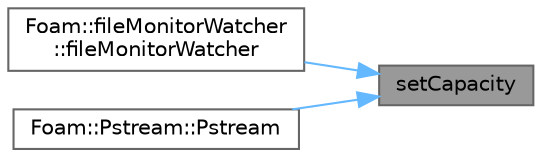 digraph "setCapacity"
{
 // LATEX_PDF_SIZE
  bgcolor="transparent";
  edge [fontname=Helvetica,fontsize=10,labelfontname=Helvetica,labelfontsize=10];
  node [fontname=Helvetica,fontsize=10,shape=box,height=0.2,width=0.4];
  rankdir="RL";
  Node1 [id="Node000001",label="setCapacity",height=0.2,width=0.4,color="gray40", fillcolor="grey60", style="filled", fontcolor="black",tooltip=" "];
  Node1 -> Node2 [id="edge1_Node000001_Node000002",dir="back",color="steelblue1",style="solid",tooltip=" "];
  Node2 [id="Node000002",label="Foam::fileMonitorWatcher\l::fileMonitorWatcher",height=0.2,width=0.4,color="grey40", fillcolor="white", style="filled",URL="$classFoam_1_1fileMonitorWatcher.html#a18d7181a4c61ca76508010cad4eae123",tooltip=" "];
  Node1 -> Node3 [id="edge2_Node000001_Node000003",dir="back",color="steelblue1",style="solid",tooltip=" "];
  Node3 [id="Node000003",label="Foam::Pstream::Pstream",height=0.2,width=0.4,color="grey40", fillcolor="white", style="filled",URL="$classFoam_1_1Pstream.html#a866f4cb9d011c394b206bab885a946d5",tooltip=" "];
}
